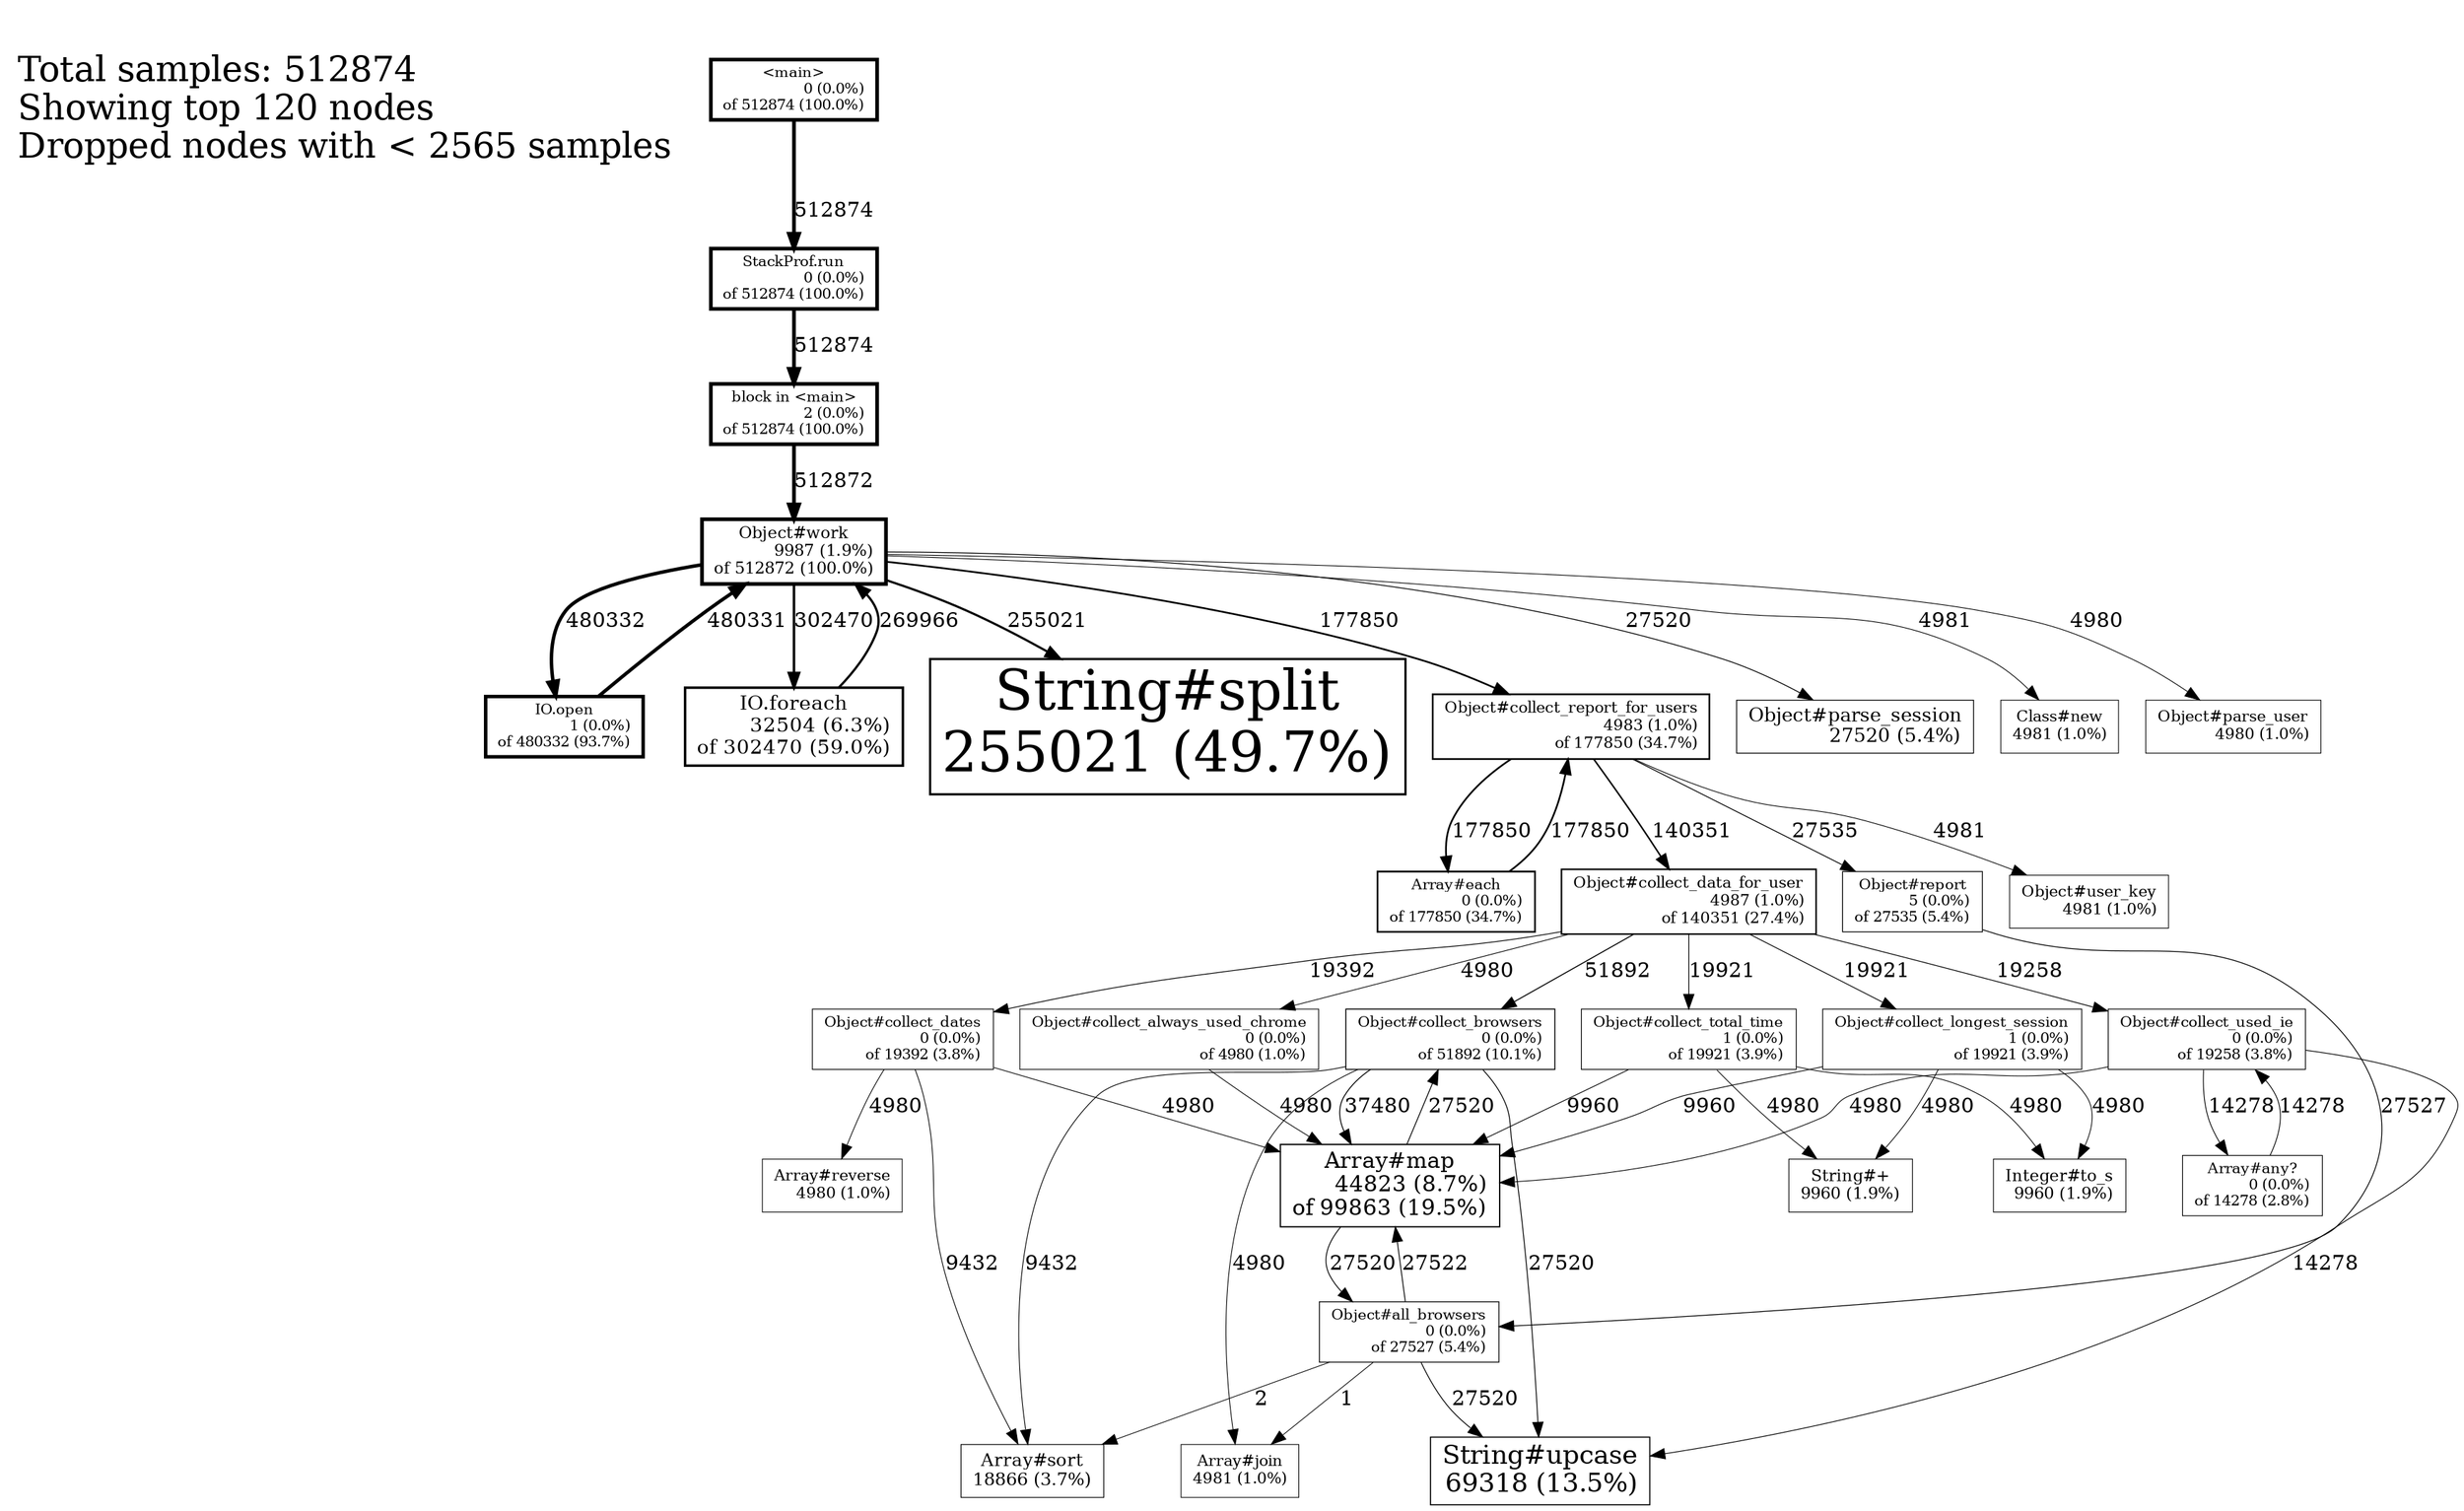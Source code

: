 digraph profile {
Legend [shape=box,fontsize=24,shape=plaintext,label="
Total samples: 512874\lShowing top 120 nodes\lDropped nodes with < 2565 samples\l"];
  "4364347280" [size=2.5] [fontsize=10.0] [penwidth="2.5"] [shape=box] [label="StackProf.run\n0 (0.0%)\rof 512874 (100.0%)\r"];
  "4362236800" [size=2.5] [fontsize=10.000219589759276] [penwidth="2.5"] [shape=box] [label="block in <main>\n2 (0.0%)\rof 512874 (100.0%)\r"];
  "4362237240" [size=2.5] [fontsize=10.0] [penwidth="2.5"] [shape=box] [label="<main>\n0 (0.0%)\rof 512874 (100.0%)\r"];
  "4409832840" [size=2.4999922008134554] [fontsize=11.096521462938346] [penwidth="2.4999922008134554"] [shape=box] [label="Object#work\n9987 (1.9%)\rof 512872 (100.0%)\r"];
  "4360548360" [size=2.3730994357288537] [fontsize=10.000109794879638] [penwidth="2.3730994357288537"] [shape=box] [label="IO.open\n1 (0.0%)\rof 480332 (93.7%)\r"];
  "4360548040" [size=1.6795099771093875] [fontsize=13.568772767732852] [penwidth="1.6795099771093875"] [shape=box] [label="IO.foreach\n32504 (6.3%)\rof 302470 (59.0%)\r"];
  "4360675640" [size=1.4944781759262509] [fontsize=38.0] [penwidth="1.4944781759262509"] [shape=box] [label="String#split\n255021 (49.7%)\r"];
  "4360637240" [size=1.1935426635001969] [fontsize=10.0] [penwidth="1.1935426635001969"] [shape=box] [label="Array#each\n0 (0.0%)\rof 177850 (34.7%)\r"];
  "4409832600" [size=1.1935426635001969] [fontsize=10.54710788523298] [penwidth="1.1935426635001969"] [shape=box] [label="Object#collect_report_for_users\n4983 (1.0%)\rof 177850 (34.7%)\r"];
  "4409832520" [size=1.0473118153776562] [fontsize=10.54754706475153] [penwidth="1.0473118153776562"] [shape=box] [label="Object#collect_data_for_user\n4987 (1.0%)\rof 140351 (27.4%)\r"];
  "4360636200" [size=0.8894250829638468] [fontsize=14.921335889985532] [penwidth="0.8894250829638468"] [shape=box] [label="Array#map\n44823 (8.7%)\rof 99863 (19.5%)\r"];
  "4360676440" [size=0.7703120064577265] [fontsize=17.61076146670274] [penwidth="0.7703120064577265"] [shape=box] [label="String#upcase\n69318 (13.5%)\r"];
  "4409832240" [size=0.7023576940925061] [fontsize=10.0] [penwidth="0.7023576940925061"] [shape=box] [label="Object#collect_browsers\n0 (0.0%)\rof 51892 (10.1%)\r"];
  "4409832480" [size=0.6073753007561311] [fontsize=10.000548974398187] [penwidth="0.6073753007561311"] [shape=box] [label="Object#report\n5 (0.0%)\rof 27535 (5.4%)\r"];
  "4409832400" [size=0.6073441040099518] [fontsize=10.0] [penwidth="0.6073441040099518"] [shape=box] [label="Object#all_browsers\n0 (0.0%)\rof 27527 (5.4%)\r"];
  "4409832640" [size=0.6073168068570448] [fontsize=13.021555087620236] [penwidth="0.6073168068570448"] [shape=box] [label="Object#parse_session\n27520 (5.4%)\r"];
  "4409832280" [size=0.5776837975799124] [fontsize=10.000109794879638] [penwidth="0.5776837975799124"] [shape=box] [label="Object#collect_longest_session\n1 (0.0%)\rof 19921 (3.9%)\r"];
  "4409832320" [size=0.5776837975799124] [fontsize=10.000109794879638] [penwidth="0.5776837975799124"] [shape=box] [label="Object#collect_total_time\n1 (0.0%)\rof 19921 (3.9%)\r"];
  "4409832120" [size=0.5756209127388013] [fontsize=10.0] [penwidth="0.5756209127388013"] [shape=box] [label="Object#collect_dates\n0 (0.0%)\rof 19392 (3.8%)\r"];
  "4409832200" [size=0.5750983672402968] [fontsize=10.0] [penwidth="0.5750983672402968"] [shape=box] [label="Object#collect_used_ie\n0 (0.0%)\rof 19258 (3.8%)\r"];
  "4360636520" [size=0.5735697266775075] [fontsize=12.071390199238493] [penwidth="0.5735697266775075"] [shape=box] [label="Array#sort\n18866 (3.7%)\r"];
  "4360567720" [size=0.5556783927436368] [fontsize=10.0] [penwidth="0.5556783927436368"] [shape=box] [label="Array#any?\n0 (0.0%)\rof 14278 (2.8%)\r"];
  "4360657240" [size=0.53883994899332] [fontsize=11.093557001188138] [penwidth="0.53883994899332"] [shape=box] [label="Integer#to_s\n9960 (1.9%)\r"];
  "4360679240" [size=0.53883994899332] [fontsize=11.093557001188138] [penwidth="0.53883994899332"] [shape=box] [label="String#+\n9960 (1.9%)\r"];
  "4409832560" [size=0.5194238740899324] [fontsize=10.546888295473707] [penwidth="0.5194238740899324"] [shape=box] [label="Object#user_key\n4981 (1.0%)\r"];
  "4360688080" [size=0.5194238740899324] [fontsize=10.546888295473707] [penwidth="0.5194238740899324"] [shape=box] [label="Class#new\n4981 (1.0%)\r"];
  "4360636800" [size=0.5194238740899324] [fontsize=10.546888295473707] [penwidth="0.5194238740899324"] [shape=box] [label="Array#join\n4981 (1.0%)\r"];
  "4409832160" [size=0.51941997449666] [fontsize=10.0] [penwidth="0.51941997449666"] [shape=box] [label="Object#collect_always_used_chrome\n0 (0.0%)\rof 4980 (1.0%)\r"];
  "4409832680" [size=0.51941997449666] [fontsize=10.546778500594069] [penwidth="0.51941997449666"] [shape=box] [label="Object#parse_user\n4980 (1.0%)\r"];
  "4360636760" [size=0.51941997449666] [fontsize=10.546778500594069] [penwidth="0.51941997449666"] [shape=box] [label="Array#reverse\n4980 (1.0%)\r"];
  "4364347280" -> "4362236800" [label="512874"] [weight="512874"] [penwidth="2.5"];
  "4362236800" -> "4409832840" [label="512872"] [weight="512872"] [penwidth="2.4999922008134554"];
  "4362237240" -> "4364347280" [label="512874"] [weight="512874"] [penwidth="2.5"];
  "4409832840" -> "4360675640" [label="255021"] [weight="255021"] [penwidth="1.4944781759262509"];
  "4409832840" -> "4360548360" [label="480332"] [weight="480332"] [penwidth="2.3730994357288537"];
  "4409832840" -> "4360548040" [label="302470"] [weight="302470"] [penwidth="1.6795099771093875"];
  "4409832840" -> "4409832680" [label="4980"] [weight="4980"] [penwidth="0.51941997449666"];
  "4409832840" -> "4360688080" [label="4981"] [weight="4981"] [penwidth="0.5194238740899324"];
  "4409832840" -> "4409832640" [label="27520"] [weight="27520"] [penwidth="0.6073168068570448"];
  "4409832840" -> "4409832600" [label="177850"] [weight="177850"] [penwidth="1.1935426635001969"];
  "4360548360" -> "4409832840" [label="480331"] [weight="480331"] [penwidth="2.373095536135581"];
  "4360548040" -> "4409832840" [label="269966"] [weight="269966"] [penwidth="1.552757597382593"];
  "4360637240" -> "4409832600" [label="177850"] [weight="177850"] [penwidth="1.1935426635001969"];
  "4409832600" -> "4360637240" [label="177850"] [weight="177850"] [penwidth="1.1935426635001969"];
  "4409832600" -> "4409832480" [label="27535"] [weight="27535"] [penwidth="0.6073753007561311"];
  "4409832600" -> "4409832560" [label="4981"] [weight="4981"] [penwidth="0.5194238740899324"];
  "4409832600" -> "4409832520" [label="140351"] [weight="140351"] [penwidth="1.0473118153776562"];
  "4409832520" -> "4409832320" [label="19921"] [weight="19921"] [penwidth="0.5776837975799124"];
  "4409832520" -> "4409832280" [label="19921"] [weight="19921"] [penwidth="0.5776837975799124"];
  "4409832520" -> "4409832240" [label="51892"] [weight="51892"] [penwidth="0.7023576940925061"];
  "4409832520" -> "4409832200" [label="19258"] [weight="19258"] [penwidth="0.5750983672402968"];
  "4409832520" -> "4409832160" [label="4980"] [weight="4980"] [penwidth="0.51941997449666"];
  "4409832520" -> "4409832120" [label="19392"] [weight="19392"] [penwidth="0.5756209127388013"];
  "4360636200" -> "4409832400" [label="27520"] [weight="27520"] [penwidth="0.6073168068570448"];
  "4360636200" -> "4409832240" [label="27520"] [weight="27520"] [penwidth="0.6073168068570448"];
  "4409832240" -> "4360636200" [label="37480"] [weight="37480"] [penwidth="0.6461567558503648"];
  "4409832240" -> "4360676440" [label="27520"] [weight="27520"] [penwidth="0.6073168068570448"];
  "4409832240" -> "4360636520" [label="9432"] [weight="9432"] [penwidth="0.5367809637454813"];
  "4409832240" -> "4360636800" [label="4980"] [weight="4980"] [penwidth="0.51941997449666"];
  "4409832480" -> "4409832400" [label="27527"] [weight="27527"] [penwidth="0.6073441040099518"];
  "4409832400" -> "4360636200" [label="27522"] [weight="27522"] [penwidth="0.6073246060435896"];
  "4409832400" -> "4360676440" [label="27520"] [weight="27520"] [penwidth="0.6073168068570448"];
  "4409832400" -> "4360636520" [label="2"] [weight="2"] [penwidth="0.5000077991865448"];
  "4409832400" -> "4360636800" [label="1"] [weight="1"] [penwidth="0.5000038995932724"];
  "4409832280" -> "4360636200" [label="9960"] [weight="9960"] [penwidth="0.53883994899332"];
  "4409832280" -> "4360657240" [label="4980"] [weight="4980"] [penwidth="0.51941997449666"];
  "4409832280" -> "4360679240" [label="4980"] [weight="4980"] [penwidth="0.51941997449666"];
  "4409832320" -> "4360636200" [label="9960"] [weight="9960"] [penwidth="0.53883994899332"];
  "4409832320" -> "4360657240" [label="4980"] [weight="4980"] [penwidth="0.51941997449666"];
  "4409832320" -> "4360679240" [label="4980"] [weight="4980"] [penwidth="0.51941997449666"];
  "4409832120" -> "4360636200" [label="4980"] [weight="4980"] [penwidth="0.51941997449666"];
  "4409832120" -> "4360636520" [label="9432"] [weight="9432"] [penwidth="0.5367809637454813"];
  "4409832120" -> "4360636760" [label="4980"] [weight="4980"] [penwidth="0.51941997449666"];
  "4409832200" -> "4360636200" [label="4980"] [weight="4980"] [penwidth="0.51941997449666"];
  "4409832200" -> "4360676440" [label="14278"] [weight="14278"] [penwidth="0.5556783927436368"];
  "4409832200" -> "4360567720" [label="14278"] [weight="14278"] [penwidth="0.5556783927436368"];
  "4360567720" -> "4409832200" [label="14278"] [weight="14278"] [penwidth="0.5556783927436368"];
  "4409832160" -> "4360636200" [label="4980"] [weight="4980"] [penwidth="0.51941997449666"];
}
